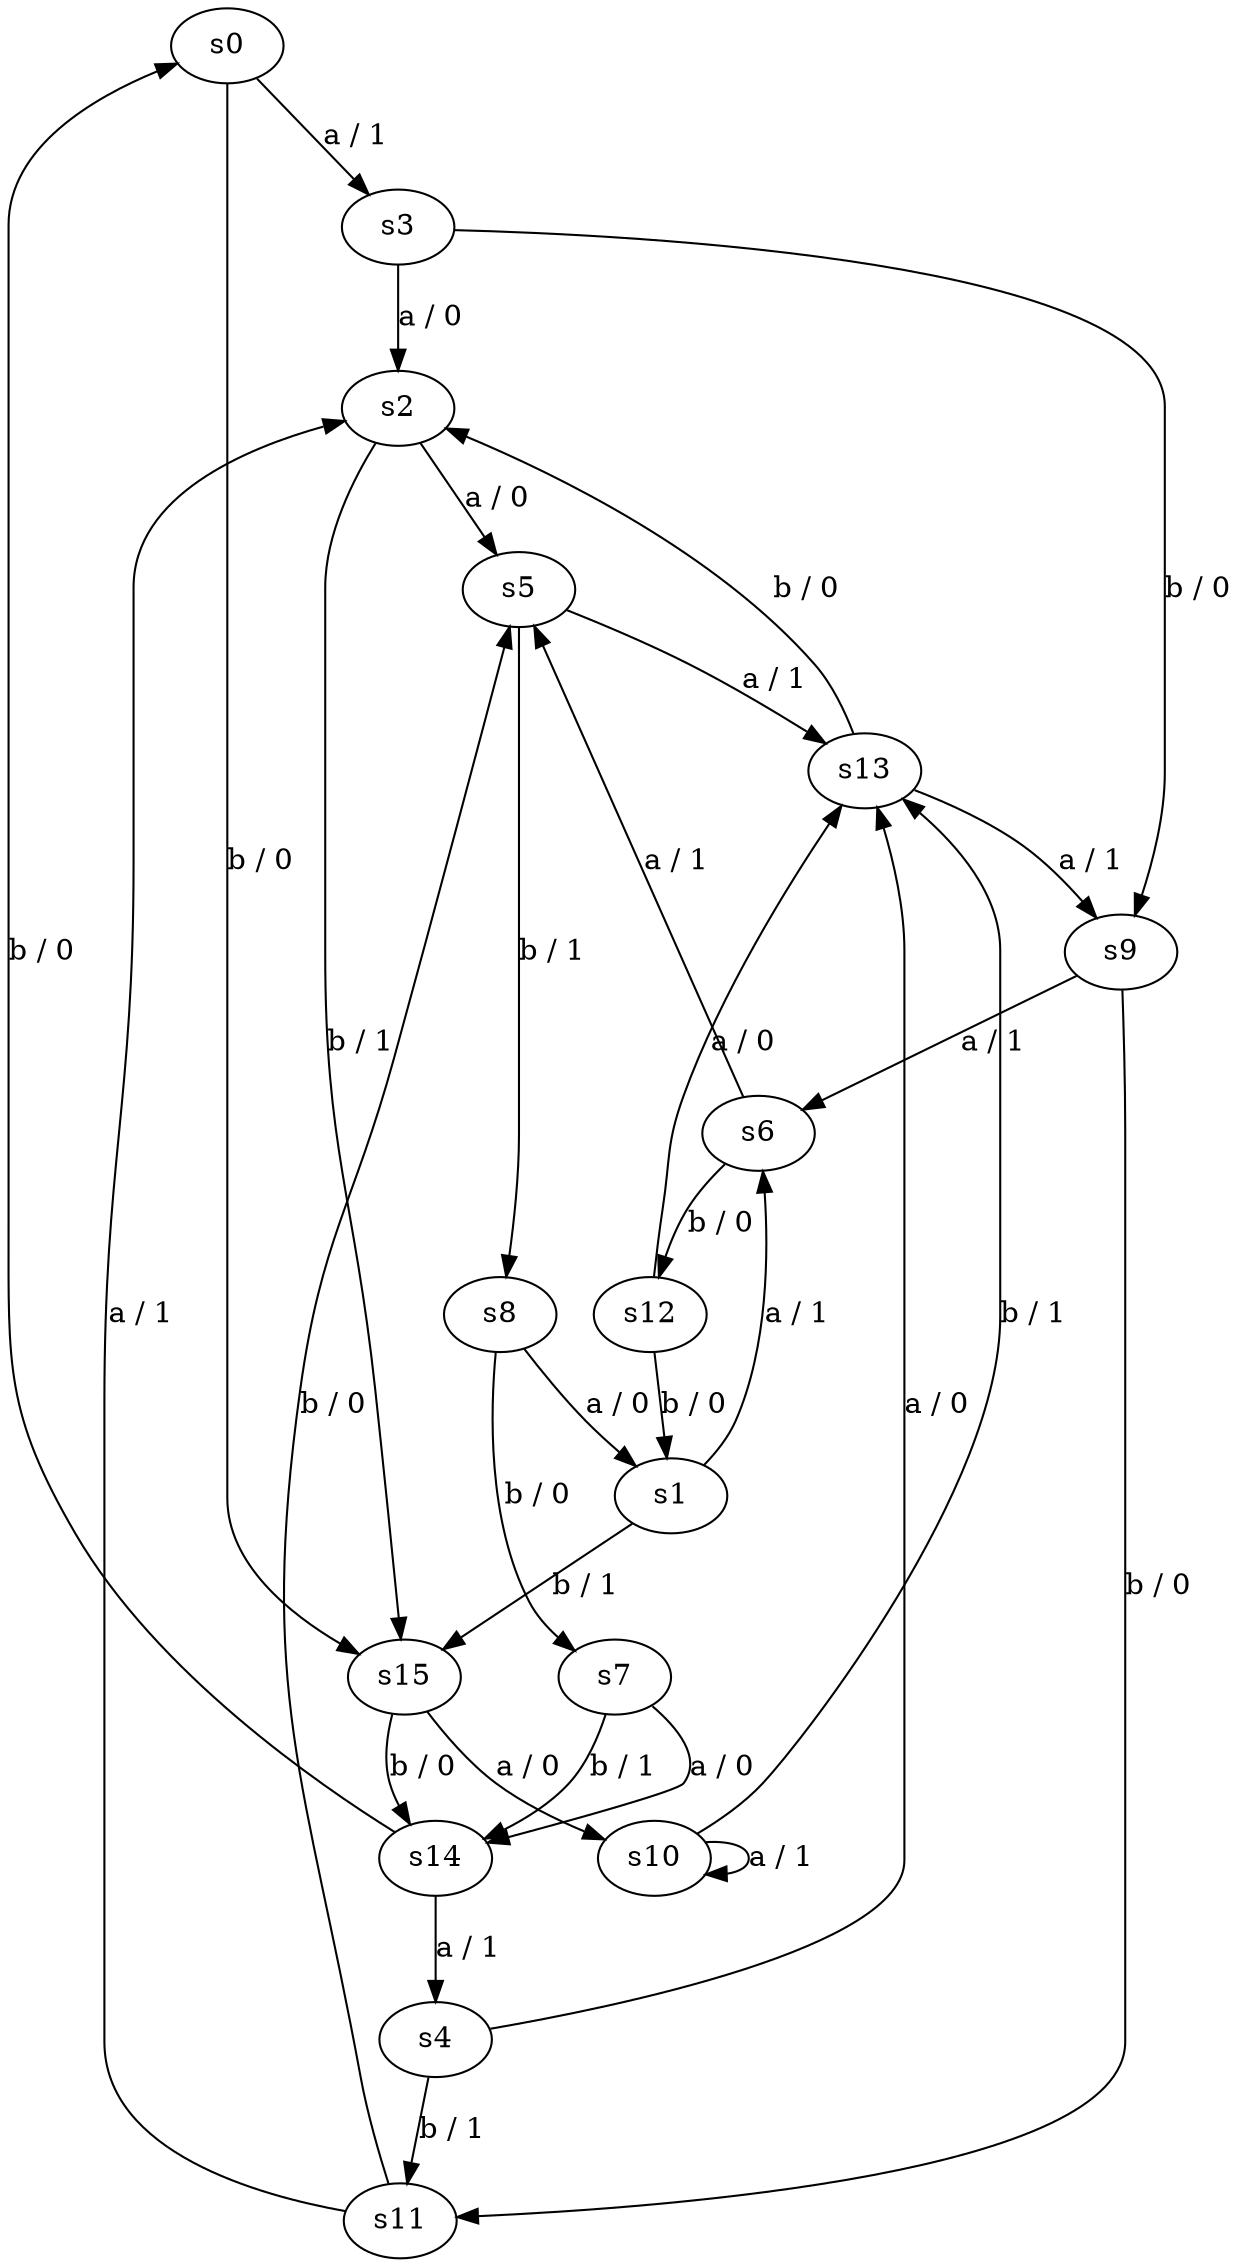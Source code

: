 digraph distinguishable {
	s0 -> s3 [label="a / 1"];
	s1 -> s6 [label="a / 1"];
	s2 -> s5 [label="a / 0"];
	s3 -> s2 [label="a / 0"];
	s4 -> s13 [label="a / 0"];
	s5 -> s13 [label="a / 1"];
	s6 -> s5 [label="a / 1"];
	s7 -> s14 [label="a / 0"];
	s8 -> s1 [label="a / 0"];
	s9 -> s6 [label="a / 1"];
	s10 -> s10 [label="a / 1"];
	s11 -> s2 [label="a / 1"];
	s12 -> s13 [label="a / 0"];
	s13 -> s9 [label="a / 1"];
	s14 -> s4 [label="a / 1"];
	s15 -> s10 [label="a / 0"];

	s0 -> s15 [label="b / 0"];
	s1 -> s15 [label="b / 1"];
	s2 -> s15 [label="b / 1"];
	s3 -> s9 [label="b / 0"];
	s4 -> s11 [label="b / 1"];
	s5 -> s8 [label="b / 1"];
	s6 -> s12 [label="b / 0"];
	s7 -> s14 [label="b / 1"];
	s8 -> s7 [label="b / 0"];
	s9 -> s11 [label="b / 0"];
	s10 -> s13 [label="b / 1"];
	s11 -> s5 [label="b / 0"];
	s12 -> s1 [label="b / 0"];
	s13 -> s2 [label="b / 0"];
	s14 -> s0 [label="b / 0"];
	s15 -> s14 [label="b / 0"];
}